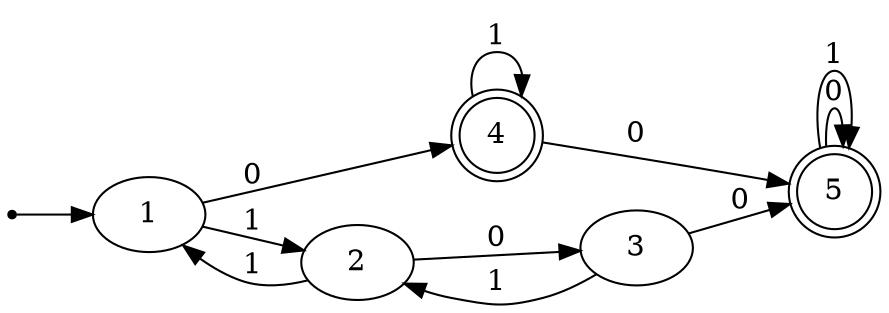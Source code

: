 digraph AFD { 
	rankdir=LR; 
	node [ shape = point ]; _qi;
	node [ shape = oval ];
	// transicoes 
	_qi -> 1;
	1 -> 4 [ label = "0" ];
	1 -> 2 [ label = "1" ];
	2 -> 3 [ label = "0" ];
	2 -> 1 [ label = "1" ];
	3 -> 5 [ label = "0" ];
	3 -> 2 [ label = "1" ];
	4 -> 5 [ label = "0" ];
	4 -> 4 [ label = "1" ];
	5 -> 5 [ label = "0" ];
	5 -> 5 [ label = "1" ];
	// Estados Finais 
	4 [ shape = "doublecircle"]; 
	5 [ shape = "doublecircle"]; 
}